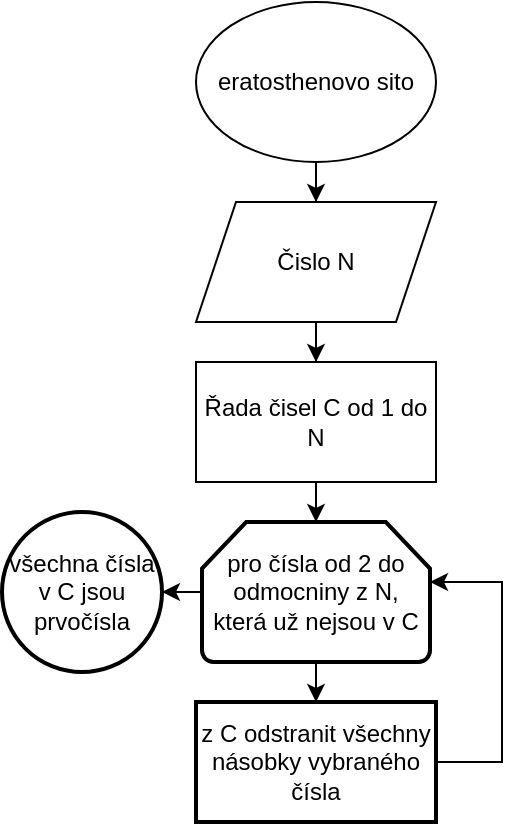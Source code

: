 <mxfile version="22.1.7" type="device">
  <diagram name="Stránka-1" id="uAH7YVlTnLCN9lUZIeYk">
    <mxGraphModel dx="929" dy="453" grid="1" gridSize="10" guides="1" tooltips="1" connect="1" arrows="1" fold="1" page="1" pageScale="1" pageWidth="827" pageHeight="1169" math="0" shadow="0">
      <root>
        <mxCell id="0" />
        <mxCell id="1" parent="0" />
        <mxCell id="a89kOT88D6QzlkVIG34C-3" value="" style="edgeStyle=orthogonalEdgeStyle;rounded=0;orthogonalLoop=1;jettySize=auto;html=1;" edge="1" parent="1" source="a89kOT88D6QzlkVIG34C-1" target="a89kOT88D6QzlkVIG34C-2">
          <mxGeometry relative="1" as="geometry" />
        </mxCell>
        <mxCell id="a89kOT88D6QzlkVIG34C-1" value="eratosthenovo sito" style="ellipse;whiteSpace=wrap;html=1;" vertex="1" parent="1">
          <mxGeometry x="347" y="270" width="120" height="80" as="geometry" />
        </mxCell>
        <mxCell id="a89kOT88D6QzlkVIG34C-11" value="" style="edgeStyle=orthogonalEdgeStyle;rounded=0;orthogonalLoop=1;jettySize=auto;html=1;" edge="1" parent="1" source="a89kOT88D6QzlkVIG34C-2" target="a89kOT88D6QzlkVIG34C-6">
          <mxGeometry relative="1" as="geometry" />
        </mxCell>
        <mxCell id="a89kOT88D6QzlkVIG34C-2" value="Čislo N" style="shape=parallelogram;perimeter=parallelogramPerimeter;whiteSpace=wrap;html=1;fixedSize=1;" vertex="1" parent="1">
          <mxGeometry x="347" y="370" width="120" height="60" as="geometry" />
        </mxCell>
        <mxCell id="a89kOT88D6QzlkVIG34C-12" value="" style="edgeStyle=orthogonalEdgeStyle;rounded=0;orthogonalLoop=1;jettySize=auto;html=1;" edge="1" parent="1" source="a89kOT88D6QzlkVIG34C-6" target="a89kOT88D6QzlkVIG34C-8">
          <mxGeometry relative="1" as="geometry" />
        </mxCell>
        <mxCell id="a89kOT88D6QzlkVIG34C-6" value="Řada čisel C od 1 do N" style="whiteSpace=wrap;html=1;" vertex="1" parent="1">
          <mxGeometry x="347" y="450" width="120" height="60" as="geometry" />
        </mxCell>
        <mxCell id="a89kOT88D6QzlkVIG34C-14" value="" style="edgeStyle=orthogonalEdgeStyle;rounded=0;orthogonalLoop=1;jettySize=auto;html=1;" edge="1" parent="1" source="a89kOT88D6QzlkVIG34C-8" target="a89kOT88D6QzlkVIG34C-13">
          <mxGeometry relative="1" as="geometry" />
        </mxCell>
        <mxCell id="a89kOT88D6QzlkVIG34C-17" value="" style="edgeStyle=orthogonalEdgeStyle;rounded=0;orthogonalLoop=1;jettySize=auto;html=1;" edge="1" parent="1" source="a89kOT88D6QzlkVIG34C-8" target="a89kOT88D6QzlkVIG34C-16">
          <mxGeometry relative="1" as="geometry" />
        </mxCell>
        <mxCell id="a89kOT88D6QzlkVIG34C-8" value="pro čísla od 2 do odmocniny z N, která už nejsou v C" style="strokeWidth=2;html=1;shape=mxgraph.flowchart.loop_limit;whiteSpace=wrap;" vertex="1" parent="1">
          <mxGeometry x="350" y="530" width="114" height="70" as="geometry" />
        </mxCell>
        <mxCell id="a89kOT88D6QzlkVIG34C-15" style="edgeStyle=orthogonalEdgeStyle;rounded=0;orthogonalLoop=1;jettySize=auto;html=1;" edge="1" parent="1" source="a89kOT88D6QzlkVIG34C-13" target="a89kOT88D6QzlkVIG34C-8">
          <mxGeometry relative="1" as="geometry">
            <Array as="points">
              <mxPoint x="500" y="650" />
              <mxPoint x="500" y="560" />
            </Array>
          </mxGeometry>
        </mxCell>
        <mxCell id="a89kOT88D6QzlkVIG34C-13" value="z C odstranit všechny násobky vybraného čísla" style="whiteSpace=wrap;html=1;strokeWidth=2;" vertex="1" parent="1">
          <mxGeometry x="347" y="620" width="120" height="60" as="geometry" />
        </mxCell>
        <mxCell id="a89kOT88D6QzlkVIG34C-16" value="všechna čísla v C jsou prvočísla" style="ellipse;whiteSpace=wrap;html=1;strokeWidth=2;" vertex="1" parent="1">
          <mxGeometry x="250" y="525" width="80" height="80" as="geometry" />
        </mxCell>
      </root>
    </mxGraphModel>
  </diagram>
</mxfile>
